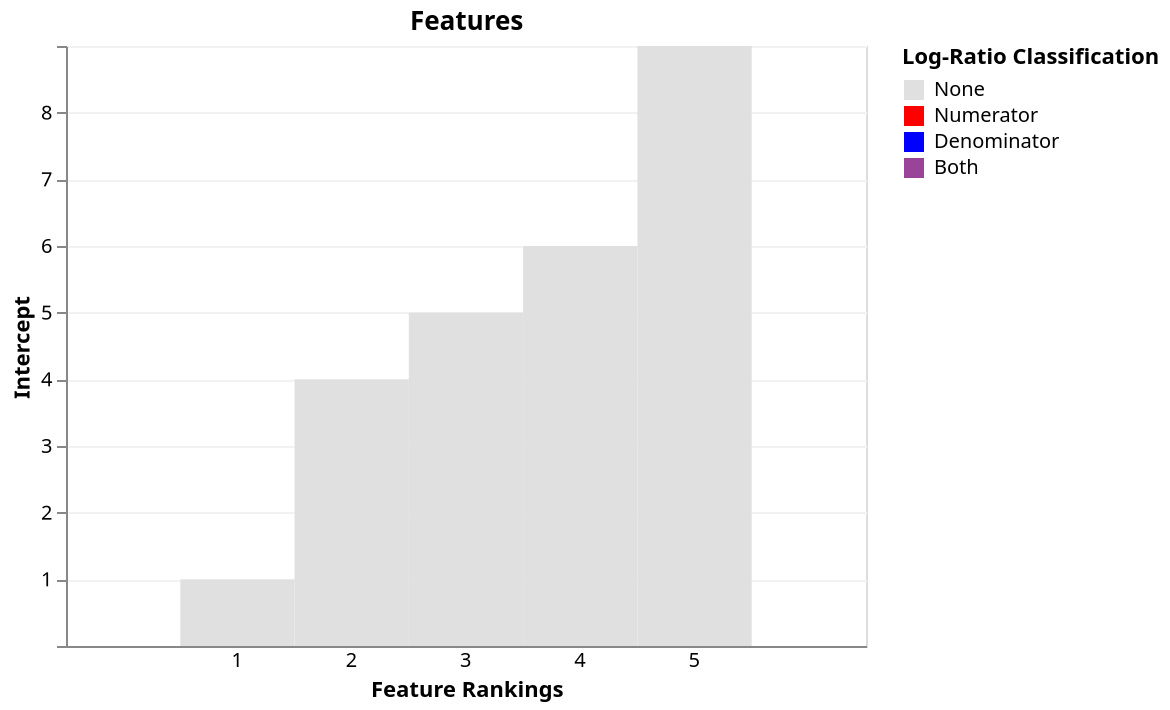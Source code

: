 {
  "$schema": "https://vega.github.io/schema/vega-lite/v5.json",
  "autosize": {
    "resize": true
  },
  "background": "#FFFFFF",
  "config": {
    "axis": {
      "gridColor": "#f2f2f2",
      "labelBound": true
    },
    "mark": {
      "tooltip": null
    },
    "view": {
      "height": 300,
      "width": 400
    }
  },
  "data": {
    "name": "data-ceb3e53dd82dc2b785cc2ba76931c96b"
  },
  "datasets": {
    "data-ceb3e53dd82dc2b785cc2ba76931c96b": [
      {
        "Feature ID": "Taxon1",
        "FeatureMetadata1": null,
        "FeatureMetadata2": null,
        "Intercept": 5.0,
        "Rank 1": 6.0,
        "Rank 2": 7.0,
        "Rank 3": 0.0,
        "Rank 4": 4.0,
        "qurro_classification": "None",
        "qurro_spc": 5.0
      },
      {
        "Feature ID": "Taxon2",
        "FeatureMetadata1": null,
        "FeatureMetadata2": null,
        "Intercept": 1.0,
        "Rank 1": 2.0,
        "Rank 2": 3.0,
        "Rank 3": 0.0,
        "Rank 4": 4.0,
        "qurro_classification": "None",
        "qurro_spc": 5.0
      },
      {
        "Feature ID": "Taxon3",
        "FeatureMetadata1": "Yeet",
        "FeatureMetadata2": "100",
        "Intercept": 4.0,
        "Rank 1": 5.0,
        "Rank 2": 6.0,
        "Rank 3": 0.0,
        "Rank 4": 4.0,
        "qurro_classification": "None",
        "qurro_spc": 6.0
      },
      {
        "Feature ID": "Taxon4",
        "FeatureMetadata1": null,
        "FeatureMetadata2": null,
        "Intercept": 9.0,
        "Rank 1": 8.0,
        "Rank 2": 7.0,
        "Rank 3": 0.0,
        "Rank 4": 4.0,
        "qurro_classification": "None",
        "qurro_spc": 6.0
      },
      {
        "Feature ID": "Taxon5",
        "FeatureMetadata1": "null",
        "FeatureMetadata2": "lol",
        "Intercept": 6.0,
        "Rank 1": 5.0,
        "Rank 2": 4.0,
        "Rank 3": 0.0,
        "Rank 4": 4.0,
        "qurro_classification": "None",
        "qurro_spc": 2.0
      }
    ],
    "qurro_feature_metadata_ordering": [
      "FeatureMetadata1",
      "FeatureMetadata2"
    ],
    "qurro_rank_ordering": [
      "Intercept",
      "Rank 1",
      "Rank 2",
      "Rank 3",
      "Rank 4"
    ],
    "qurro_rank_type": "Differential"
  },
  "encoding": {
    "color": {
      "field": "qurro_classification",
      "scale": {
        "domain": [
          "None",
          "Numerator",
          "Denominator",
          "Both"
        ],
        "range": [
          "#e0e0e0",
          "#f00",
          "#00f",
          "#949"
        ]
      },
      "title": "Log-Ratio Classification",
      "type": "nominal"
    },
    "tooltip": [
      {
        "field": "qurro_x",
        "title": "Current Ranking",
        "type": "quantitative"
      },
      {
        "field": "qurro_classification",
        "title": "Log-Ratio Classification",
        "type": "nominal"
      },
      {
        "field": "qurro_spc",
        "title": "Sample Presence Count",
        "type": "quantitative"
      },
      {
        "field": "Feature ID",
        "type": "nominal"
      },
      {
        "field": "FeatureMetadata1",
        "type": "nominal"
      },
      {
        "field": "FeatureMetadata2",
        "type": "nominal"
      },
      {
        "field": "Intercept",
        "type": "quantitative"
      },
      {
        "field": "Rank 1",
        "type": "quantitative"
      },
      {
        "field": "Rank 2",
        "type": "quantitative"
      },
      {
        "field": "Rank 3",
        "type": "quantitative"
      },
      {
        "field": "Rank 4",
        "type": "quantitative"
      }
    ],
    "x": {
      "axis": {
        "labelAngle": 0,
        "ticks": false
      },
      "field": "qurro_x",
      "scale": {
        "paddingInner": 0,
        "paddingOuter": 1,
        "rangeStep": 1
      },
      "title": "Feature Rankings",
      "type": "ordinal"
    },
    "y": {
      "field": "Intercept",
      "type": "quantitative"
    }
  },
  "mark": "bar",
  "selection": {
    "selector005": {
      "bind": "scales",
      "encodings": [
        "x",
        "y"
      ],
      "type": "interval"
    }
  },
  "title": "Features",
  "transform": [
    {
      "sort": [
        {
          "field": "Intercept",
          "order": "ascending"
        }
      ],
      "window": [
        {
          "as": "qurro_x",
          "op": "row_number"
        }
      ]
    }
  ]
}